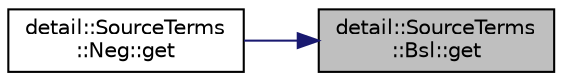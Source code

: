 digraph "detail::SourceTerms::Bsl::get"
{
 // LATEX_PDF_SIZE
  edge [fontname="Helvetica",fontsize="10",labelfontname="Helvetica",labelfontsize="10"];
  node [fontname="Helvetica",fontsize="10",shape=record];
  rankdir="RL";
  Node1 [label="detail::SourceTerms\l::Bsl::get",height=0.2,width=0.4,color="black", fillcolor="grey75", style="filled", fontcolor="black",tooltip=" "];
  Node1 -> Node2 [dir="back",color="midnightblue",fontsize="10",style="solid",fontname="Helvetica"];
  Node2 [label="detail::SourceTerms\l::Neg::get",height=0.2,width=0.4,color="black", fillcolor="white", style="filled",URL="$structdetail_1_1SourceTerms_1_1Neg.html#a3f680421347a04950e0859c9787a3d4a",tooltip=" "];
}
